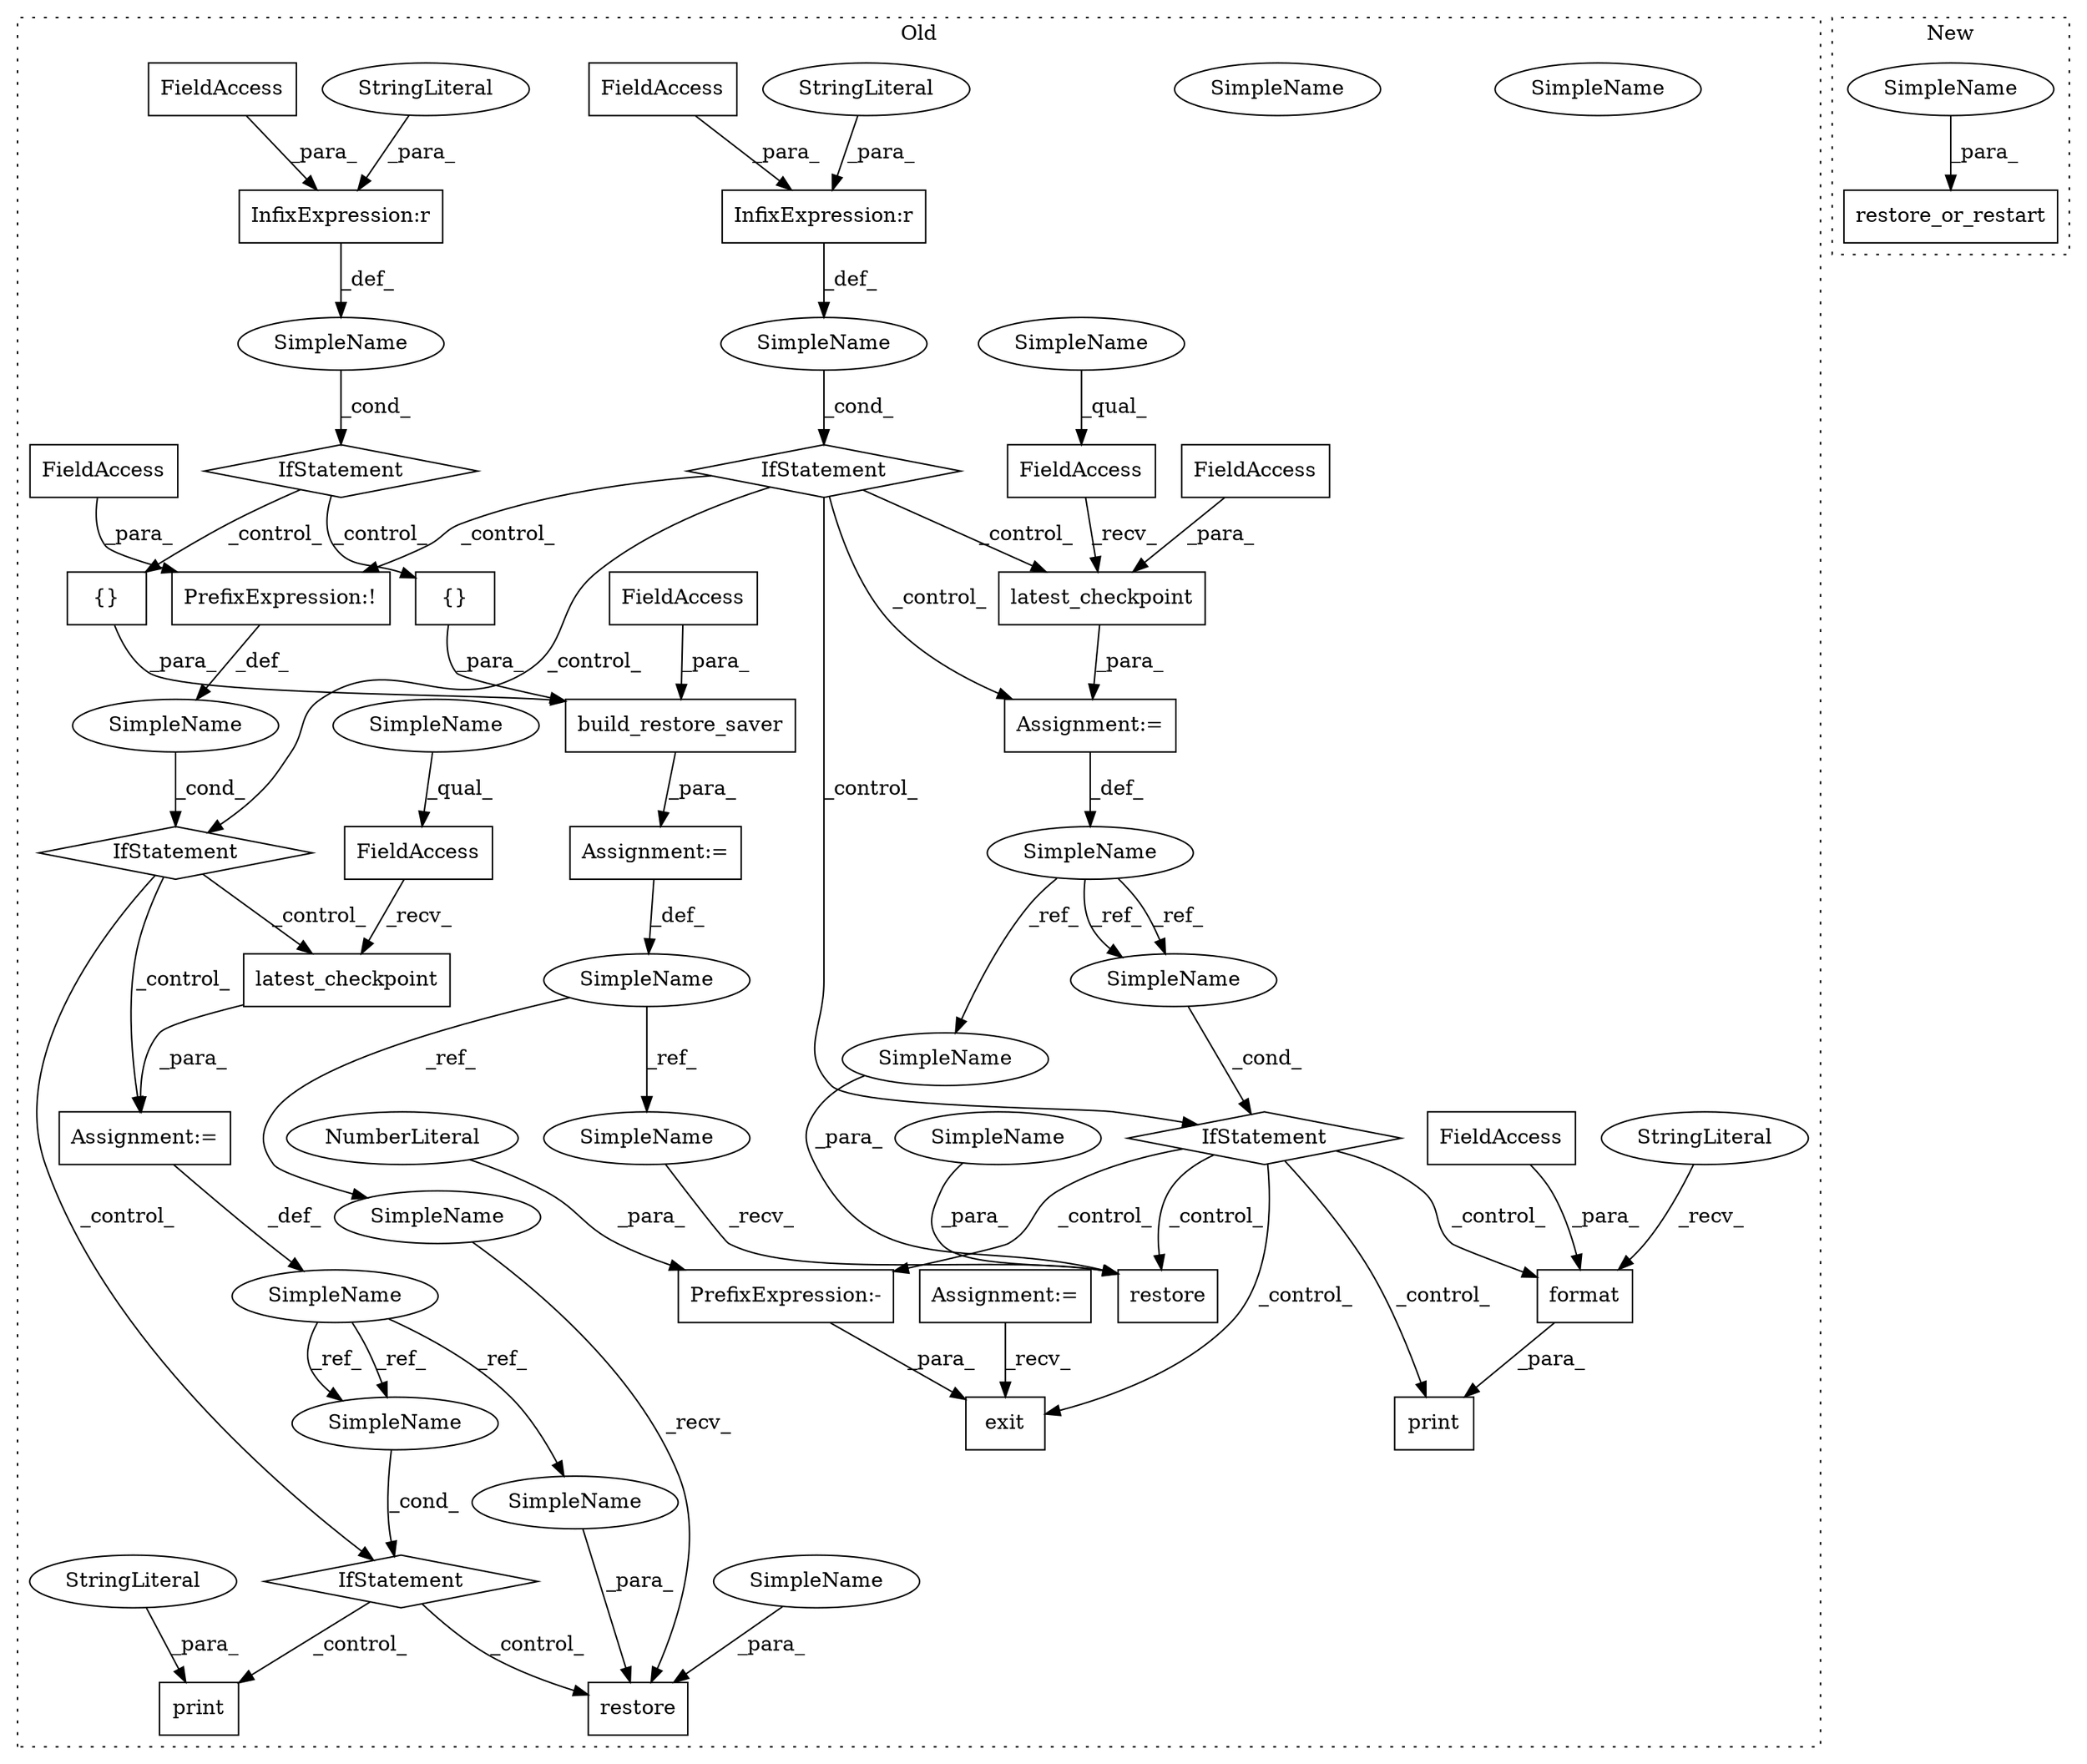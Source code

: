 digraph G {
subgraph cluster0 {
1 [label="{}" a="4" s="7990" l="2" shape="box"];
3 [label="InfixExpression:r" a="27" s="7946" l="4" shape="box"];
4 [label="{}" a="4" s="7965,7977" l="1,1" shape="box"];
5 [label="restore" a="32" s="8604,8627" l="8,1" shape="box"];
6 [label="restore" a="32" s="8287,8310" l="8,1" shape="box"];
7 [label="PrefixExpression:!" a="38" s="8467" l="1" shape="box"];
8 [label="build_restore_saver" a="32" s="7905,8012" l="20,1" shape="box"];
9 [label="SimpleName" a="42" s="8564" l="10" shape="ellipse"];
10 [label="print" a="32" s="8662,8707" l="6,1" shape="box"];
11 [label="InfixExpression:r" a="27" s="8144" l="4" shape="box"];
12 [label="SimpleName" a="42" s="8247" l="10" shape="ellipse"];
13 [label="print" a="32" s="8345,8398" l="6,1" shape="box"];
14 [label="exit" a="32" s="8417,8424" l="5,1" shape="box"];
15 [label="FieldAccess" a="22" s="8468" l="12" shape="box"];
16 [label="FieldAccess" a="22" s="7926" l="20" shape="box"];
17 [label="FieldAccess" a="22" s="8124" l="20" shape="box"];
18 [label="FieldAccess" a="22" s="7993" l="19" shape="box"];
19 [label="format" a="32" s="8370,8397" l="7,1" shape="box"];
20 [label="FieldAccess" a="22" s="8377" l="20" shape="box"];
21 [label="IfStatement" a="25" s="7953" l="3" shape="diamond"];
22 [label="SimpleName" a="42" s="" l="" shape="ellipse"];
23 [label="IfStatement" a="25" s="8463,8480" l="4,2" shape="diamond"];
24 [label="SimpleName" a="42" s="" l="" shape="ellipse"];
25 [label="IfStatement" a="25" s="8560,8574" l="4,2" shape="diamond"];
26 [label="SimpleName" a="42" s="7891" l="13" shape="ellipse"];
27 [label="IfStatement" a="25" s="8120,8150" l="4,2" shape="diamond"];
28 [label="SimpleName" a="42" s="" l="" shape="ellipse"];
29 [label="IfStatement" a="25" s="8243,8257" l="4,2" shape="diamond"];
30 [label="SimpleName" a="42" s="8494" l="10" shape="ellipse"];
31 [label="SimpleName" a="42" s="8164" l="10" shape="ellipse"];
32 [label="latest_checkpoint" a="32" s="8522,8547" l="18,1" shape="box"];
33 [label="FieldAccess" a="22" s="8505" l="16" shape="box"];
34 [label="FieldAccess" a="22" s="8175" l="16" shape="box"];
35 [label="latest_checkpoint" a="32" s="8192,8230" l="18,1" shape="box"];
36 [label="FieldAccess" a="22" s="8210" l="20" shape="box"];
37 [label="Assignment:=" a="7" s="7904" l="1" shape="box"];
38 [label="StringLiteral" a="45" s="8351" l="18" shape="ellipse"];
39 [label="StringLiteral" a="45" s="7950" l="2" shape="ellipse"];
40 [label="Assignment:=" a="7" s="6015" l="3" shape="box"];
41 [label="Assignment:=" a="7" s="8174" l="1" shape="box"];
42 [label="Assignment:=" a="7" s="8504" l="1" shape="box"];
43 [label="StringLiteral" a="45" s="8668" l="39" shape="ellipse"];
44 [label="StringLiteral" a="45" s="8148" l="2" shape="ellipse"];
45 [label="PrefixExpression:-" a="38" s="8422" l="1" shape="box"];
46 [label="NumberLiteral" a="34" s="8423" l="1" shape="ellipse"];
47 [label="SimpleName" a="42" s="8295" l="4" shape="ellipse"];
48 [label="SimpleName" a="42" s="8612" l="4" shape="ellipse"];
49 [label="SimpleName" a="42" s="8175" l="10" shape="ellipse"];
50 [label="SimpleName" a="42" s="8505" l="10" shape="ellipse"];
51 [label="SimpleName" a="42" s="8617" l="10" shape="ellipse"];
52 [label="SimpleName" a="42" s="8564" l="10" shape="ellipse"];
53 [label="SimpleName" a="42" s="8300" l="10" shape="ellipse"];
54 [label="SimpleName" a="42" s="8247" l="10" shape="ellipse"];
55 [label="SimpleName" a="42" s="8273" l="13" shape="ellipse"];
56 [label="SimpleName" a="42" s="8590" l="13" shape="ellipse"];
label = "Old";
style="dotted";
}
subgraph cluster1 {
2 [label="restore_or_restart" a="32" s="8051,8086" l="19,1" shape="box"];
57 [label="SimpleName" a="42" s="8070" l="4" shape="ellipse"];
label = "New";
style="dotted";
}
1 -> 8 [label="_para_"];
3 -> 28 [label="_def_"];
4 -> 8 [label="_para_"];
7 -> 22 [label="_def_"];
8 -> 37 [label="_para_"];
11 -> 24 [label="_def_"];
15 -> 7 [label="_para_"];
16 -> 3 [label="_para_"];
17 -> 11 [label="_para_"];
18 -> 8 [label="_para_"];
19 -> 13 [label="_para_"];
20 -> 19 [label="_para_"];
21 -> 4 [label="_control_"];
21 -> 1 [label="_control_"];
22 -> 23 [label="_cond_"];
23 -> 32 [label="_control_"];
23 -> 25 [label="_control_"];
23 -> 42 [label="_control_"];
24 -> 27 [label="_cond_"];
25 -> 5 [label="_control_"];
25 -> 10 [label="_control_"];
26 -> 55 [label="_ref_"];
26 -> 56 [label="_ref_"];
27 -> 35 [label="_control_"];
27 -> 23 [label="_control_"];
27 -> 41 [label="_control_"];
27 -> 7 [label="_control_"];
27 -> 29 [label="_control_"];
28 -> 21 [label="_cond_"];
29 -> 45 [label="_control_"];
29 -> 19 [label="_control_"];
29 -> 6 [label="_control_"];
29 -> 13 [label="_control_"];
29 -> 14 [label="_control_"];
30 -> 52 [label="_ref_"];
30 -> 52 [label="_ref_"];
30 -> 51 [label="_ref_"];
31 -> 53 [label="_ref_"];
31 -> 54 [label="_ref_"];
31 -> 54 [label="_ref_"];
32 -> 42 [label="_para_"];
33 -> 32 [label="_recv_"];
34 -> 35 [label="_recv_"];
35 -> 41 [label="_para_"];
36 -> 35 [label="_para_"];
37 -> 26 [label="_def_"];
38 -> 19 [label="_recv_"];
39 -> 3 [label="_para_"];
40 -> 14 [label="_recv_"];
41 -> 31 [label="_def_"];
42 -> 30 [label="_def_"];
43 -> 10 [label="_para_"];
44 -> 11 [label="_para_"];
45 -> 14 [label="_para_"];
46 -> 45 [label="_para_"];
47 -> 6 [label="_para_"];
48 -> 5 [label="_para_"];
49 -> 34 [label="_qual_"];
50 -> 33 [label="_qual_"];
51 -> 5 [label="_para_"];
52 -> 25 [label="_cond_"];
53 -> 6 [label="_para_"];
54 -> 29 [label="_cond_"];
55 -> 6 [label="_recv_"];
56 -> 5 [label="_recv_"];
57 -> 2 [label="_para_"];
}